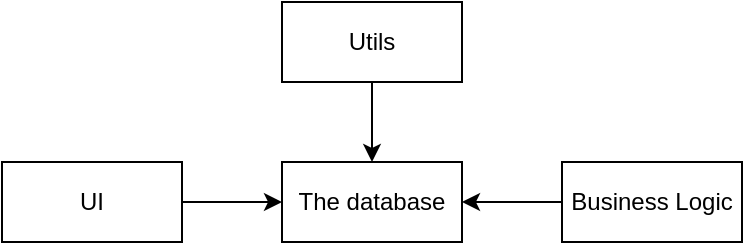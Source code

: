 <mxfile version="19.0.3" type="device"><diagram id="1nzc8yD4MNCPjpcsdRcb" name="Page-1"><mxGraphModel dx="768" dy="861" grid="1" gridSize="10" guides="1" tooltips="1" connect="1" arrows="1" fold="1" page="1" pageScale="1" pageWidth="850" pageHeight="1100" math="0" shadow="0"><root><mxCell id="0"/><mxCell id="1" parent="0"/><mxCell id="7j4cLlG-CE7TOIPQOwHg-5" style="edgeStyle=orthogonalEdgeStyle;rounded=0;orthogonalLoop=1;jettySize=auto;html=1;entryX=0.5;entryY=0;entryDx=0;entryDy=0;" edge="1" parent="1" source="7j4cLlG-CE7TOIPQOwHg-1" target="7j4cLlG-CE7TOIPQOwHg-2"><mxGeometry relative="1" as="geometry"/></mxCell><mxCell id="7j4cLlG-CE7TOIPQOwHg-1" value="Utils" style="rounded=0;whiteSpace=wrap;html=1;" vertex="1" parent="1"><mxGeometry x="340" y="260" width="90" height="40" as="geometry"/></mxCell><mxCell id="7j4cLlG-CE7TOIPQOwHg-2" value="The database" style="rounded=0;whiteSpace=wrap;html=1;" vertex="1" parent="1"><mxGeometry x="340" y="340" width="90" height="40" as="geometry"/></mxCell><mxCell id="7j4cLlG-CE7TOIPQOwHg-6" style="edgeStyle=orthogonalEdgeStyle;rounded=0;orthogonalLoop=1;jettySize=auto;html=1;entryX=1;entryY=0.5;entryDx=0;entryDy=0;" edge="1" parent="1" source="7j4cLlG-CE7TOIPQOwHg-3" target="7j4cLlG-CE7TOIPQOwHg-2"><mxGeometry relative="1" as="geometry"/></mxCell><mxCell id="7j4cLlG-CE7TOIPQOwHg-3" value="Business Logic" style="rounded=0;whiteSpace=wrap;html=1;" vertex="1" parent="1"><mxGeometry x="480" y="340" width="90" height="40" as="geometry"/></mxCell><mxCell id="7j4cLlG-CE7TOIPQOwHg-7" style="edgeStyle=orthogonalEdgeStyle;rounded=0;orthogonalLoop=1;jettySize=auto;html=1;entryX=0;entryY=0.5;entryDx=0;entryDy=0;" edge="1" parent="1" source="7j4cLlG-CE7TOIPQOwHg-4" target="7j4cLlG-CE7TOIPQOwHg-2"><mxGeometry relative="1" as="geometry"/></mxCell><mxCell id="7j4cLlG-CE7TOIPQOwHg-4" value="UI" style="rounded=0;whiteSpace=wrap;html=1;" vertex="1" parent="1"><mxGeometry x="200" y="340" width="90" height="40" as="geometry"/></mxCell></root></mxGraphModel></diagram></mxfile>